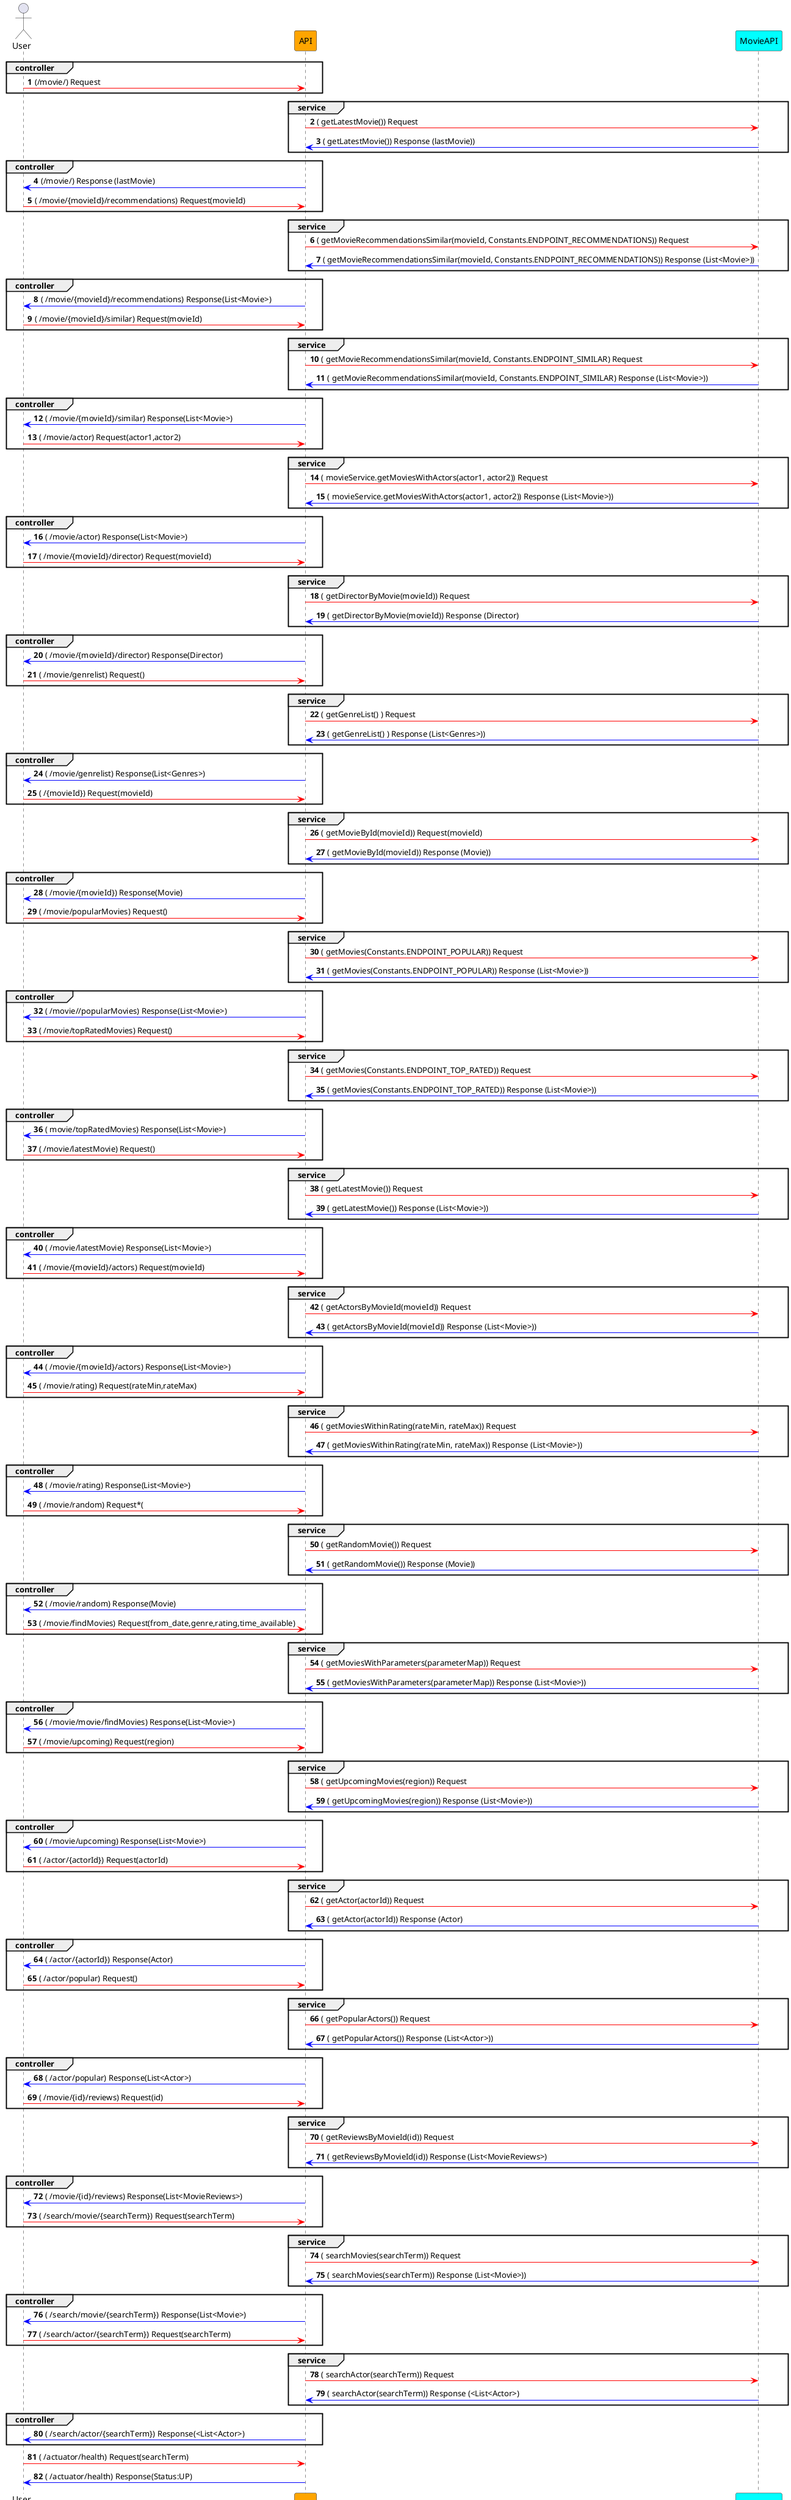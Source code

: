 @startuml movie
autonumber



'define the icon User
actor User


'define colors
participant API #orange
participant MovieAPI #cyan

'group service
'Start Movie
group controller
User -[#red]> API: (/movie/) Request
end
group service
API -[#red]> MovieAPI: ( getLatestMovie()) Request
API <[#blue]- MovieAPI: ( getLatestMovie()) Response (lastMovie))
end
group controller
User <[#blue]- API: (/movie/) Response (lastMovie)

User -[#red]> API: ( /movie/{movieId}/recommendations) Request(movieId)
end
group service
API -[#red]> MovieAPI: ( getMovieRecommendationsSimilar(movieId, Constants.ENDPOINT_RECOMMENDATIONS)) Request
API <[#blue]- MovieAPI: ( getMovieRecommendationsSimilar(movieId, Constants.ENDPOINT_RECOMMENDATIONS)) Response (List<Movie>))
end

group controller
User <[#blue]- API: ( /movie/{movieId}/recommendations) Response(List<Movie>)
User -[#red]> API: ( /movie/{movieId}/similar) Request(movieId)
end
group service
API -[#red]> MovieAPI: ( getMovieRecommendationsSimilar(movieId, Constants.ENDPOINT_SIMILAR) Request
API <[#blue]- MovieAPI: ( getMovieRecommendationsSimilar(movieId, Constants.ENDPOINT_SIMILAR) Response (List<Movie>))
end

group controller
User <[#blue]- API: ( /movie/{movieId}/similar) Response(List<Movie>)
User -[#red]> API: ( /movie/actor) Request(actor1,actor2)
end
group service
API -[#red]> MovieAPI: ( movieService.getMoviesWithActors(actor1, actor2)) Request
API <[#blue]- MovieAPI: ( movieService.getMoviesWithActors(actor1, actor2)) Response (List<Movie>))
end

group controller
User <[#blue]- API: ( /movie/actor) Response(List<Movie>)
User -[#red]> API: ( /movie/{movieId}/director) Request(movieId)
end
group service
API -[#red]> MovieAPI: ( getDirectorByMovie(movieId)) Request
API <[#blue]- MovieAPI: ( getDirectorByMovie(movieId)) Response (Director)
end

group controller
User <[#blue]- API: ( /movie/{movieId}/director) Response(Director)
User -[#red]> API: ( /movie/genrelist) Request()
end
group service
API -[#red]> MovieAPI: ( getGenreList() ) Request
API <[#blue]- MovieAPI: ( getGenreList() ) Response (List<Genres>))
end


group controller
User <[#blue]- API: ( /movie/genrelist) Response(List<Genres>)
User -[#red]> API: ( /{movieId}) Request(movieId)
end
group service
API -[#red]> MovieAPI: ( getMovieById(movieId)) Request(movieId)
API <[#blue]- MovieAPI: ( getMovieById(movieId)) Response (Movie))
end


group controller
User <[#blue]- API: ( /movie/{movieId}) Response(Movie)
User -[#red]> API: ( /movie/popularMovies) Request()
end
group service
API -[#red]> MovieAPI: ( getMovies(Constants.ENDPOINT_POPULAR)) Request
API <[#blue]- MovieAPI: ( getMovies(Constants.ENDPOINT_POPULAR)) Response (List<Movie>))
end

group controller
User <[#blue]- API: ( /movie//popularMovies) Response(List<Movie>)
User -[#red]> API: ( /movie/topRatedMovies) Request()
end
group service
API -[#red]> MovieAPI: ( getMovies(Constants.ENDPOINT_TOP_RATED)) Request
API <[#blue]- MovieAPI: ( getMovies(Constants.ENDPOINT_TOP_RATED)) Response (List<Movie>))
end


group controller
User <[#blue]- API: ( movie/topRatedMovies) Response(List<Movie>)
User -[#red]> API: ( /movie/latestMovie) Request()
end
group service
API -[#red]> MovieAPI: ( getLatestMovie()) Request
API <[#blue]- MovieAPI: ( getLatestMovie()) Response (List<Movie>))
end

group controller
User <[#blue]- API: ( /movie/latestMovie) Response(List<Movie>)
User -[#red]> API: ( /movie/{movieId}/actors) Request(movieId)
end
group service
API -[#red]> MovieAPI: ( getActorsByMovieId(movieId)) Request
API <[#blue]- MovieAPI: ( getActorsByMovieId(movieId)) Response (List<Movie>))
end

group controller
User <[#blue]- API: ( /movie/{movieId}/actors) Response(List<Movie>)
User -[#red]> API: ( /movie/rating) Request(rateMin,rateMax)
end
group service
API -[#red]> MovieAPI: ( getMoviesWithinRating(rateMin, rateMax)) Request
API <[#blue]- MovieAPI: ( getMoviesWithinRating(rateMin, rateMax)) Response (List<Movie>))
end

group controller
User <[#blue]- API: ( /movie/rating) Response(List<Movie>)
User -[#red]> API: ( /movie/random) Request*(
end
group service
API -[#red]> MovieAPI: ( getRandomMovie()) Request
API <[#blue]- MovieAPI: ( getRandomMovie()) Response (Movie))
end


group controller
User <[#blue]- API: ( /movie/random) Response(Movie)
User -[#red]> API: ( /movie/findMovies) Request(from_date,genre,rating,time_available)
end
group service
API -[#red]> MovieAPI: ( getMoviesWithParameters(parameterMap)) Request
API <[#blue]- MovieAPI: ( getMoviesWithParameters(parameterMap)) Response (List<Movie>))
end

group controller
User <[#blue]- API: ( /movie/movie/findMovies) Response(List<Movie>)
User -[#red]> API: ( /movie/upcoming) Request(region)
end
group service
API -[#red]> MovieAPI: ( getUpcomingMovies(region)) Request
API <[#blue]- MovieAPI: ( getUpcomingMovies(region)) Response (List<Movie>))
end


group controller
User <[#blue]- API: ( /movie/upcoming) Response(List<Movie>)
'End Movie
'Start Actor
User -[#red]> API: ( /actor/{actorId}) Request(actorId)
end
group service
API -[#red]> MovieAPI: ( getActor(actorId)) Request
API <[#blue]- MovieAPI: ( getActor(actorId)) Response (Actor)
end

group controller
User <[#blue]- API: ( /actor/{actorId}) Response(Actor)
User -[#red]> API: ( /actor/popular) Request()
end
group service
API -[#red]> MovieAPI: ( getPopularActors()) Request
API <[#blue]- MovieAPI: ( getPopularActors()) Response (List<Actor>))
end

group controller
User <[#blue]- API: ( /actor/popular) Response(List<Actor>)
'End Actor

'Start MovieReviewController
User -[#red]> API: ( /movie/{id}/reviews) Request(id)
end
group service
API -[#red]> MovieAPI: ( getReviewsByMovieId(id)) Request
API <[#blue]- MovieAPI: ( getReviewsByMovieId(id)) Response (List<MovieReviews>)
end

group controller
User <[#blue]- API: ( /movie/{id}/reviews) Response(List<MovieReviews>)
'End MovieReviewController

'Start Search
User -[#red]> API: ( /search/movie/{searchTerm}) Request(searchTerm)
end
group service
API -[#red]> MovieAPI: ( searchMovies(searchTerm)) Request
API <[#blue]- MovieAPI: ( searchMovies(searchTerm)) Response (List<Movie>))
end

group controller
User <[#blue]- API: ( /search/movie/{searchTerm}) Response(List<Movie>)
User -[#red]> API: ( /search/actor/{searchTerm}) Request(searchTerm)
end
group service
API -[#red]> MovieAPI: ( searchActor(searchTerm)) Request
API <[#blue]- MovieAPI: ( searchActor(searchTerm)) Response (<List<Actor>)
end

group controller
User <[#blue]- API: ( /search/actor/{searchTerm}) Response(<List<Actor>)

end
User -[#red]> API: ( /actuator/health) Request(searchTerm)
User <[#blue]- API: ( /actuator/health) Response(Status:UP)



@enduml